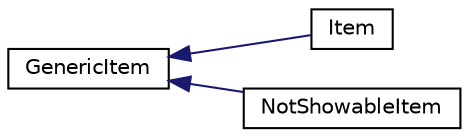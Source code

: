 digraph "Graphical Class Hierarchy"
{
  edge [fontname="Helvetica",fontsize="10",labelfontname="Helvetica",labelfontsize="10"];
  node [fontname="Helvetica",fontsize="10",shape=record];
  rankdir="LR";
  Node1 [label="GenericItem",height=0.2,width=0.4,color="black", fillcolor="white", style="filled",URL="$class_generic_item.html",tooltip="Developed by: Peao (rngs); Represents a GenericItem, possible extensions could be an Item..."];
  Node1 -> Node2 [dir="back",color="midnightblue",fontsize="10",style="solid",fontname="Helvetica"];
  Node2 [label="Item",height=0.2,width=0.4,color="black", fillcolor="white", style="filled",URL="$class_item.html"];
  Node1 -> Node3 [dir="back",color="midnightblue",fontsize="10",style="solid",fontname="Helvetica"];
  Node3 [label="NotShowableItem",height=0.2,width=0.4,color="black", fillcolor="white", style="filled",URL="$class_not_showable_item.html",tooltip="Developed by: Peao (rngs); Definition for a not showable item. Could contain differents properties..."];
}

